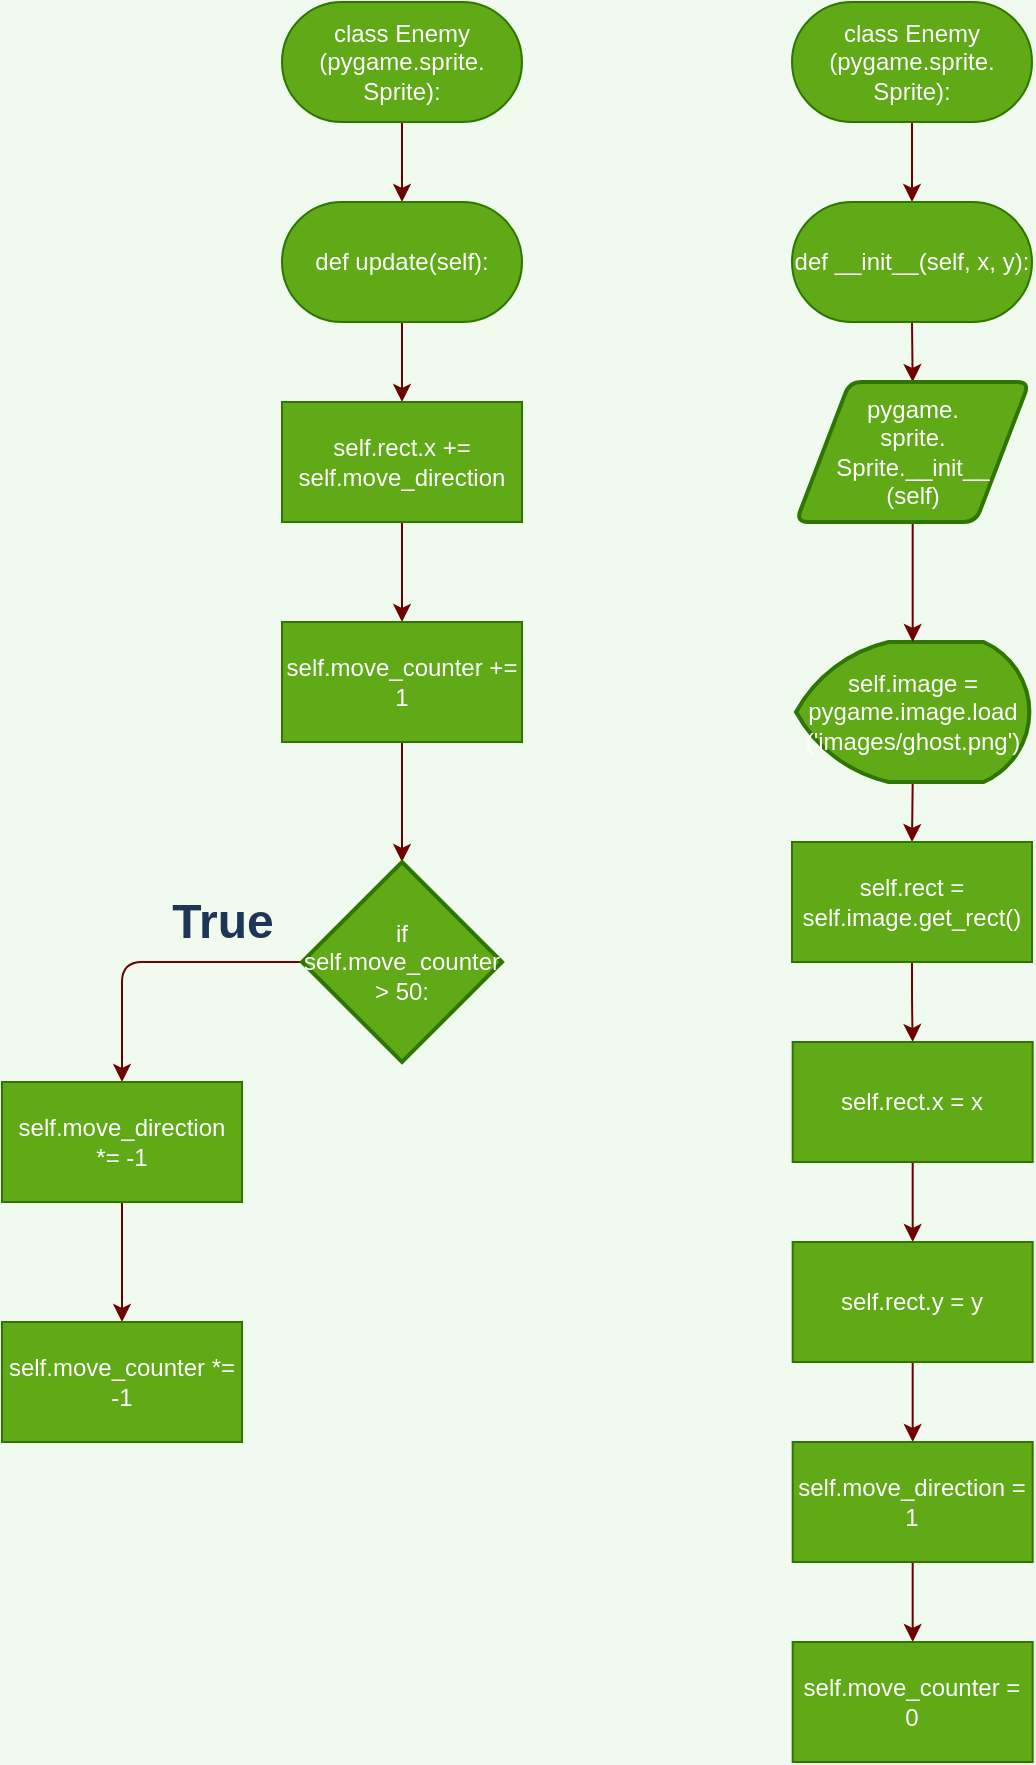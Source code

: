 <mxfile>
    <diagram id="jWoefpkfLMJP-2KTQsKN" name="Page-1">
        <mxGraphModel dx="1714" dy="676" grid="1" gridSize="10" guides="1" tooltips="1" connect="1" arrows="1" fold="1" page="1" pageScale="1" pageWidth="850" pageHeight="1100" background="#F1FAEE" math="0" shadow="0">
            <root>
                <mxCell id="0"/>
                <mxCell id="1" parent="0"/>
                <mxCell id="4" style="edgeStyle=orthogonalEdgeStyle;curved=0;rounded=1;sketch=0;orthogonalLoop=1;jettySize=auto;html=1;exitX=0.5;exitY=1;exitDx=0;exitDy=0;entryX=0.5;entryY=0;entryDx=0;entryDy=0;fontColor=#1D3557;strokeColor=#6F0000;fillColor=#a20025;" edge="1" parent="1" source="2" target="3">
                    <mxGeometry relative="1" as="geometry"/>
                </mxCell>
                <mxCell id="2" value="class Enemy&lt;br&gt;(pygame.sprite.&lt;br&gt;Sprite):" style="rounded=1;whiteSpace=wrap;html=1;sketch=0;fontColor=#ffffff;strokeColor=#2D7600;fillColor=#60a917;arcSize=50;" vertex="1" parent="1">
                    <mxGeometry x="365" y="40" width="120" height="60" as="geometry"/>
                </mxCell>
                <mxCell id="47" style="edgeStyle=orthogonalEdgeStyle;curved=0;rounded=1;sketch=0;orthogonalLoop=1;jettySize=auto;html=1;exitX=0.5;exitY=1;exitDx=0;exitDy=0;entryX=0.5;entryY=0;entryDx=0;entryDy=0;fontColor=#1D3557;strokeColor=#6F0000;fillColor=#a20025;" edge="1" parent="1" source="3" target="46">
                    <mxGeometry relative="1" as="geometry"/>
                </mxCell>
                <mxCell id="3" value="def __init__(self, x, y):" style="rounded=1;whiteSpace=wrap;html=1;sketch=0;fontColor=#ffffff;strokeColor=#2D7600;fillColor=#60a917;arcSize=50;" vertex="1" parent="1">
                    <mxGeometry x="365" y="140" width="120" height="60" as="geometry"/>
                </mxCell>
                <mxCell id="10" style="edgeStyle=orthogonalEdgeStyle;curved=0;rounded=1;sketch=0;orthogonalLoop=1;jettySize=auto;html=1;exitX=0.5;exitY=1;exitDx=0;exitDy=0;entryX=0.5;entryY=0;entryDx=0;entryDy=0;fontColor=#1D3557;strokeColor=#6F0000;fillColor=#a20025;exitPerimeter=0;" edge="1" parent="1" source="41" target="9">
                    <mxGeometry relative="1" as="geometry">
                        <mxPoint x="425.33" y="420" as="sourcePoint"/>
                    </mxGeometry>
                </mxCell>
                <mxCell id="12" style="edgeStyle=orthogonalEdgeStyle;curved=0;rounded=1;sketch=0;orthogonalLoop=1;jettySize=auto;html=1;exitX=0.5;exitY=1;exitDx=0;exitDy=0;entryX=0.5;entryY=0;entryDx=0;entryDy=0;fontColor=#1D3557;strokeColor=#6F0000;fillColor=#a20025;" edge="1" parent="1" source="9" target="11">
                    <mxGeometry relative="1" as="geometry"/>
                </mxCell>
                <mxCell id="9" value="self.rect = self.image.get_rect()" style="rounded=0;whiteSpace=wrap;html=1;sketch=0;fontColor=#ffffff;strokeColor=#2D7600;fillColor=#60a917;" vertex="1" parent="1">
                    <mxGeometry x="365" y="460" width="120" height="60" as="geometry"/>
                </mxCell>
                <mxCell id="14" style="edgeStyle=orthogonalEdgeStyle;curved=0;rounded=1;sketch=0;orthogonalLoop=1;jettySize=auto;html=1;exitX=0.5;exitY=1;exitDx=0;exitDy=0;entryX=0.5;entryY=0;entryDx=0;entryDy=0;fontColor=#1D3557;strokeColor=#6F0000;fillColor=#a20025;" edge="1" parent="1" source="11" target="13">
                    <mxGeometry relative="1" as="geometry"/>
                </mxCell>
                <mxCell id="11" value="self.rect.x = x" style="rounded=0;whiteSpace=wrap;html=1;sketch=0;fontColor=#ffffff;strokeColor=#2D7600;fillColor=#60a917;" vertex="1" parent="1">
                    <mxGeometry x="365.33" y="560" width="120" height="60" as="geometry"/>
                </mxCell>
                <mxCell id="16" style="edgeStyle=orthogonalEdgeStyle;curved=0;rounded=1;sketch=0;orthogonalLoop=1;jettySize=auto;html=1;exitX=0.5;exitY=1;exitDx=0;exitDy=0;entryX=0.5;entryY=0;entryDx=0;entryDy=0;fontColor=#1D3557;strokeColor=#6F0000;fillColor=#a20025;" edge="1" parent="1" source="13" target="15">
                    <mxGeometry relative="1" as="geometry"/>
                </mxCell>
                <mxCell id="13" value="self.rect.y = y" style="rounded=0;whiteSpace=wrap;html=1;sketch=0;fontColor=#ffffff;strokeColor=#2D7600;fillColor=#60a917;" vertex="1" parent="1">
                    <mxGeometry x="365.34" y="660" width="120" height="60" as="geometry"/>
                </mxCell>
                <mxCell id="18" style="edgeStyle=orthogonalEdgeStyle;curved=0;rounded=1;sketch=0;orthogonalLoop=1;jettySize=auto;html=1;exitX=0.5;exitY=1;exitDx=0;exitDy=0;entryX=0.5;entryY=0;entryDx=0;entryDy=0;fontColor=#1D3557;strokeColor=#6F0000;fillColor=#a20025;" edge="1" parent="1" source="15" target="17">
                    <mxGeometry relative="1" as="geometry"/>
                </mxCell>
                <mxCell id="15" value="self.move_direction = 1" style="rounded=0;whiteSpace=wrap;html=1;sketch=0;fontColor=#ffffff;strokeColor=#2D7600;fillColor=#60a917;" vertex="1" parent="1">
                    <mxGeometry x="365.34" y="760" width="120" height="60" as="geometry"/>
                </mxCell>
                <mxCell id="17" value="self.move_counter = 0" style="rounded=0;whiteSpace=wrap;html=1;sketch=0;fontColor=#ffffff;strokeColor=#2D7600;fillColor=#60a917;" vertex="1" parent="1">
                    <mxGeometry x="365.34" y="860" width="120" height="60" as="geometry"/>
                </mxCell>
                <mxCell id="20" style="edgeStyle=orthogonalEdgeStyle;curved=0;rounded=1;sketch=0;orthogonalLoop=1;jettySize=auto;html=1;exitX=0.5;exitY=1;exitDx=0;exitDy=0;entryX=0.5;entryY=0;entryDx=0;entryDy=0;fontColor=#1D3557;strokeColor=#6F0000;fillColor=#a20025;" edge="1" parent="1" source="21" target="22">
                    <mxGeometry relative="1" as="geometry"/>
                </mxCell>
                <mxCell id="21" value="class Enemy&lt;br&gt;(pygame.sprite.&lt;br&gt;Sprite):" style="rounded=1;whiteSpace=wrap;html=1;sketch=0;fontColor=#ffffff;strokeColor=#2D7600;fillColor=#60a917;arcSize=50;" vertex="1" parent="1">
                    <mxGeometry x="110" y="40" width="120" height="60" as="geometry"/>
                </mxCell>
                <mxCell id="27" style="edgeStyle=orthogonalEdgeStyle;curved=0;rounded=1;sketch=0;orthogonalLoop=1;jettySize=auto;html=1;exitX=0.5;exitY=1;exitDx=0;exitDy=0;entryX=0.5;entryY=0;entryDx=0;entryDy=0;fontColor=#1D3557;strokeColor=#6F0000;fillColor=#a20025;" edge="1" parent="1" source="22" target="24">
                    <mxGeometry relative="1" as="geometry"/>
                </mxCell>
                <mxCell id="22" value="def update(self):" style="rounded=1;whiteSpace=wrap;html=1;sketch=0;fontColor=#ffffff;strokeColor=#2D7600;fillColor=#60a917;arcSize=50;" vertex="1" parent="1">
                    <mxGeometry x="110" y="140" width="120" height="60" as="geometry"/>
                </mxCell>
                <mxCell id="29" style="edgeStyle=orthogonalEdgeStyle;curved=0;rounded=1;sketch=0;orthogonalLoop=1;jettySize=auto;html=1;exitX=0.5;exitY=1;exitDx=0;exitDy=0;fontColor=#1D3557;strokeColor=#6F0000;fillColor=#a20025;" edge="1" parent="1" source="24" target="28">
                    <mxGeometry relative="1" as="geometry"/>
                </mxCell>
                <mxCell id="24" value="self.rect.x += self.move_direction" style="rounded=0;whiteSpace=wrap;html=1;sketch=0;fontColor=#ffffff;strokeColor=#2D7600;fillColor=#60a917;" vertex="1" parent="1">
                    <mxGeometry x="110" y="240" width="120" height="60" as="geometry"/>
                </mxCell>
                <mxCell id="31" style="edgeStyle=orthogonalEdgeStyle;curved=0;rounded=1;sketch=0;orthogonalLoop=1;jettySize=auto;html=1;exitX=0.5;exitY=1;exitDx=0;exitDy=0;entryX=0.5;entryY=0;entryDx=0;entryDy=0;entryPerimeter=0;fontColor=#1D3557;strokeColor=#6F0000;fillColor=#a20025;" edge="1" parent="1" source="28" target="30">
                    <mxGeometry relative="1" as="geometry"/>
                </mxCell>
                <mxCell id="28" value="self.move_counter += 1" style="rounded=0;whiteSpace=wrap;html=1;sketch=0;fontColor=#ffffff;strokeColor=#2D7600;fillColor=#60a917;" vertex="1" parent="1">
                    <mxGeometry x="110" y="350" width="120" height="60" as="geometry"/>
                </mxCell>
                <mxCell id="34" style="edgeStyle=orthogonalEdgeStyle;curved=0;rounded=1;sketch=0;orthogonalLoop=1;jettySize=auto;html=1;exitX=0;exitY=0.5;exitDx=0;exitDy=0;exitPerimeter=0;entryX=0.5;entryY=0;entryDx=0;entryDy=0;fontColor=#1D3557;strokeColor=#6F0000;fillColor=#a20025;" edge="1" parent="1" source="30" target="33">
                    <mxGeometry relative="1" as="geometry"/>
                </mxCell>
                <mxCell id="30" value="if self.move_counter &gt; 50:" style="strokeWidth=2;html=1;shape=mxgraph.flowchart.decision;whiteSpace=wrap;rounded=0;sketch=0;fontColor=#ffffff;fillColor=#60a917;strokeColor=#2D7600;" vertex="1" parent="1">
                    <mxGeometry x="120" y="470" width="100" height="100" as="geometry"/>
                </mxCell>
                <mxCell id="36" style="edgeStyle=orthogonalEdgeStyle;curved=0;rounded=1;sketch=0;orthogonalLoop=1;jettySize=auto;html=1;exitX=0.5;exitY=1;exitDx=0;exitDy=0;entryX=0.5;entryY=0;entryDx=0;entryDy=0;fontColor=#1D3557;strokeColor=#6F0000;fillColor=#a20025;" edge="1" parent="1" source="33" target="35">
                    <mxGeometry relative="1" as="geometry"/>
                </mxCell>
                <mxCell id="33" value="self.move_direction *= -1" style="rounded=0;whiteSpace=wrap;html=1;sketch=0;fontColor=#ffffff;strokeColor=#2D7600;fillColor=#60a917;" vertex="1" parent="1">
                    <mxGeometry x="-30" y="580" width="120" height="60" as="geometry"/>
                </mxCell>
                <mxCell id="35" value="self.move_counter *= -1" style="rounded=0;whiteSpace=wrap;html=1;sketch=0;fontColor=#ffffff;strokeColor=#2D7600;fillColor=#60a917;" vertex="1" parent="1">
                    <mxGeometry x="-30" y="700" width="120" height="60" as="geometry"/>
                </mxCell>
                <mxCell id="37" value="True" style="text;strokeColor=none;fillColor=none;html=1;fontSize=24;fontStyle=1;verticalAlign=middle;align=center;rounded=0;sketch=0;fontColor=#1D3557;" vertex="1" parent="1">
                    <mxGeometry x="30" y="480" width="100" height="40" as="geometry"/>
                </mxCell>
                <mxCell id="41" value="self.image = pygame.image.load&lt;br&gt;('images/ghost.png')" style="strokeWidth=2;html=1;shape=mxgraph.flowchart.display;whiteSpace=wrap;rounded=0;sketch=0;fontColor=#ffffff;fillColor=#60a917;strokeColor=#2D7600;" vertex="1" parent="1">
                    <mxGeometry x="367.01" y="360" width="116.67" height="70" as="geometry"/>
                </mxCell>
                <mxCell id="48" style="edgeStyle=orthogonalEdgeStyle;curved=0;rounded=1;sketch=0;orthogonalLoop=1;jettySize=auto;html=1;exitX=0.5;exitY=1;exitDx=0;exitDy=0;entryX=0.5;entryY=0;entryDx=0;entryDy=0;entryPerimeter=0;fontColor=#1D3557;strokeColor=#6F0000;fillColor=#a20025;" edge="1" parent="1" source="46" target="41">
                    <mxGeometry relative="1" as="geometry"/>
                </mxCell>
                <mxCell id="46" value="pygame.&lt;br&gt;sprite.&lt;br&gt;Sprite.__init__&lt;br&gt;(self)" style="shape=parallelogram;html=1;strokeWidth=2;perimeter=parallelogramPerimeter;whiteSpace=wrap;rounded=1;arcSize=12;size=0.23;sketch=0;fontColor=#ffffff;fillColor=#60a917;strokeColor=#2D7600;" vertex="1" parent="1">
                    <mxGeometry x="367" y="230" width="116.66" height="70" as="geometry"/>
                </mxCell>
            </root>
        </mxGraphModel>
    </diagram>
</mxfile>